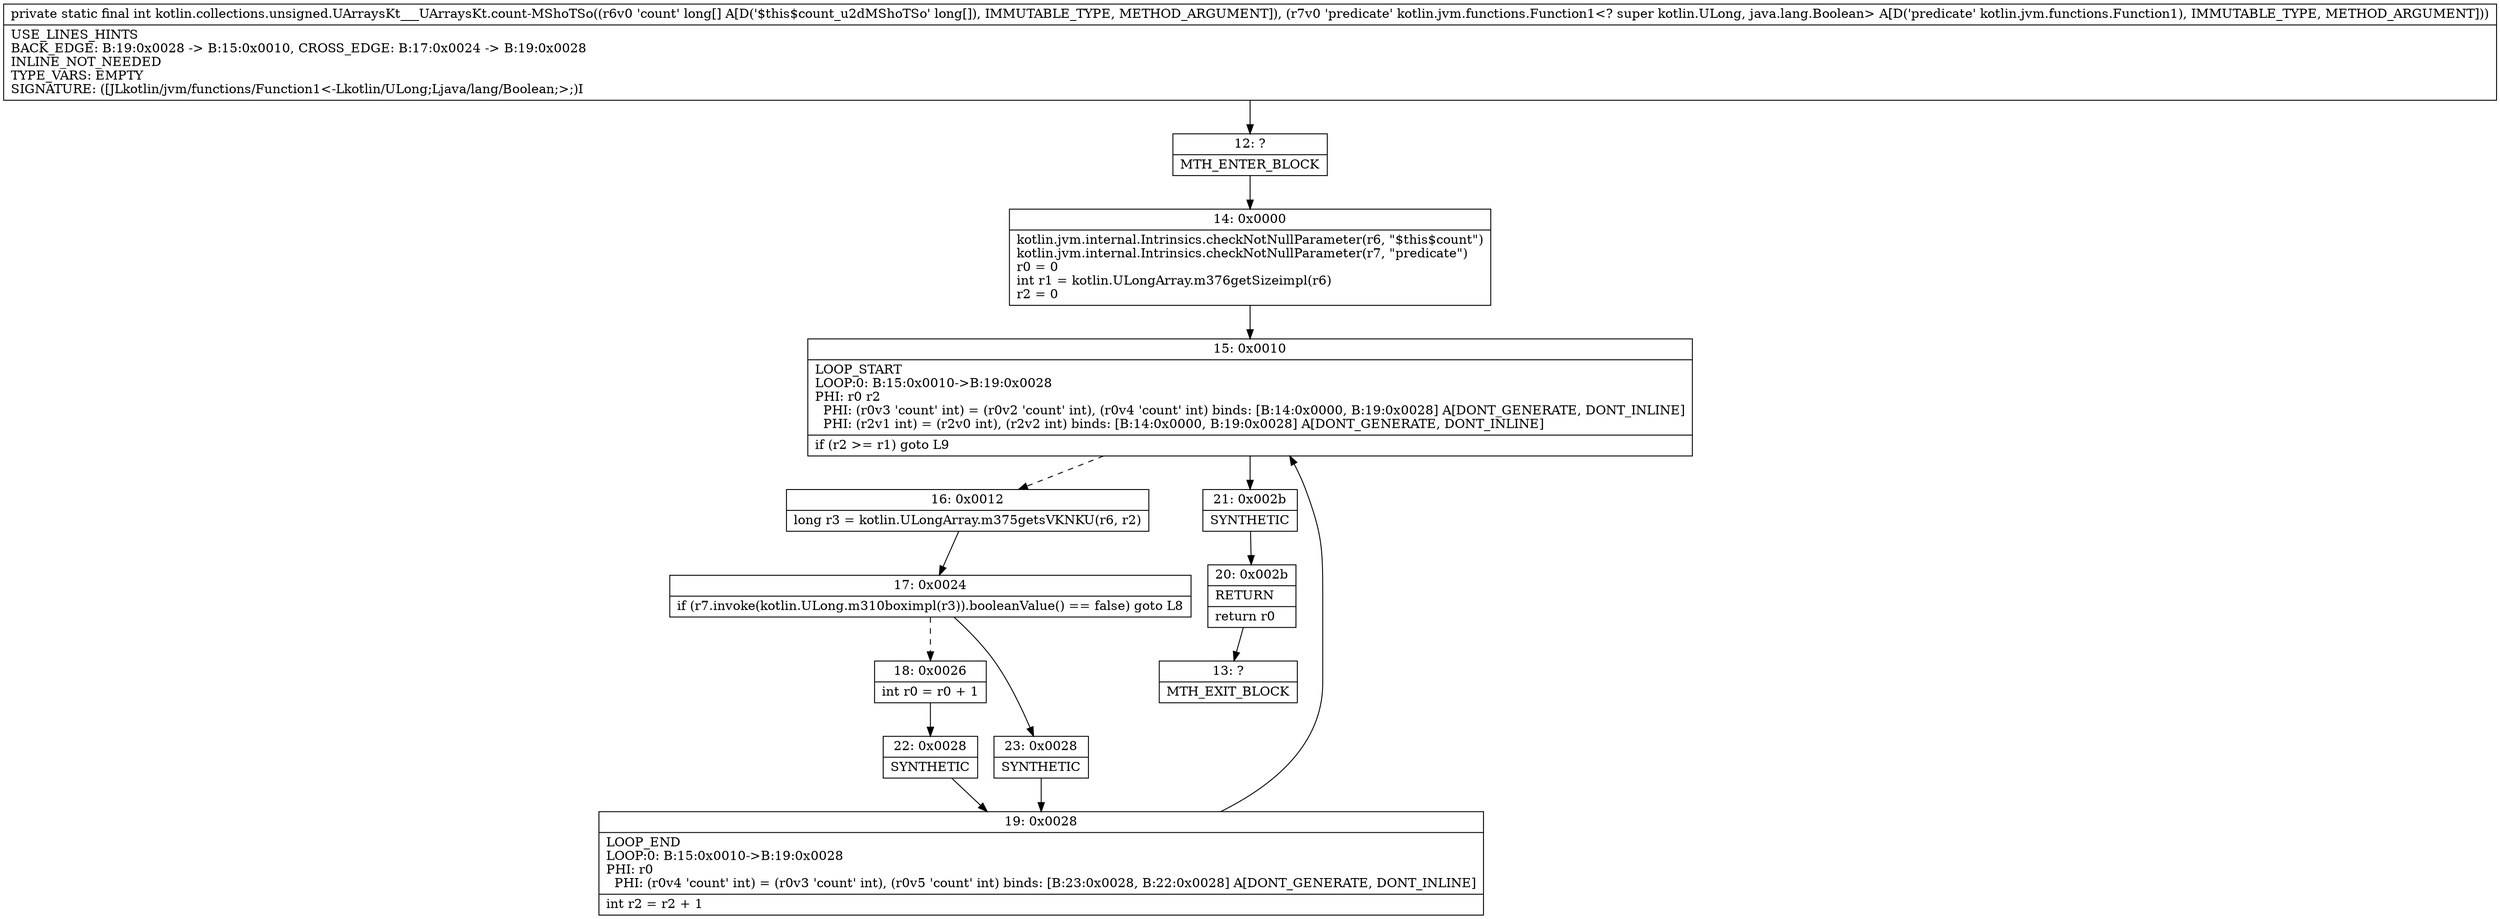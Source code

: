digraph "CFG forkotlin.collections.unsigned.UArraysKt___UArraysKt.count\-MShoTSo([JLkotlin\/jvm\/functions\/Function1;)I" {
Node_12 [shape=record,label="{12\:\ ?|MTH_ENTER_BLOCK\l}"];
Node_14 [shape=record,label="{14\:\ 0x0000|kotlin.jvm.internal.Intrinsics.checkNotNullParameter(r6, \"$this$count\")\lkotlin.jvm.internal.Intrinsics.checkNotNullParameter(r7, \"predicate\")\lr0 = 0\lint r1 = kotlin.ULongArray.m376getSizeimpl(r6)\lr2 = 0\l}"];
Node_15 [shape=record,label="{15\:\ 0x0010|LOOP_START\lLOOP:0: B:15:0x0010\-\>B:19:0x0028\lPHI: r0 r2 \l  PHI: (r0v3 'count' int) = (r0v2 'count' int), (r0v4 'count' int) binds: [B:14:0x0000, B:19:0x0028] A[DONT_GENERATE, DONT_INLINE]\l  PHI: (r2v1 int) = (r2v0 int), (r2v2 int) binds: [B:14:0x0000, B:19:0x0028] A[DONT_GENERATE, DONT_INLINE]\l|if (r2 \>= r1) goto L9\l}"];
Node_16 [shape=record,label="{16\:\ 0x0012|long r3 = kotlin.ULongArray.m375getsVKNKU(r6, r2)\l}"];
Node_17 [shape=record,label="{17\:\ 0x0024|if (r7.invoke(kotlin.ULong.m310boximpl(r3)).booleanValue() == false) goto L8\l}"];
Node_18 [shape=record,label="{18\:\ 0x0026|int r0 = r0 + 1\l}"];
Node_22 [shape=record,label="{22\:\ 0x0028|SYNTHETIC\l}"];
Node_19 [shape=record,label="{19\:\ 0x0028|LOOP_END\lLOOP:0: B:15:0x0010\-\>B:19:0x0028\lPHI: r0 \l  PHI: (r0v4 'count' int) = (r0v3 'count' int), (r0v5 'count' int) binds: [B:23:0x0028, B:22:0x0028] A[DONT_GENERATE, DONT_INLINE]\l|int r2 = r2 + 1\l}"];
Node_23 [shape=record,label="{23\:\ 0x0028|SYNTHETIC\l}"];
Node_21 [shape=record,label="{21\:\ 0x002b|SYNTHETIC\l}"];
Node_20 [shape=record,label="{20\:\ 0x002b|RETURN\l|return r0\l}"];
Node_13 [shape=record,label="{13\:\ ?|MTH_EXIT_BLOCK\l}"];
MethodNode[shape=record,label="{private static final int kotlin.collections.unsigned.UArraysKt___UArraysKt.count\-MShoTSo((r6v0 'count' long[] A[D('$this$count_u2dMShoTSo' long[]), IMMUTABLE_TYPE, METHOD_ARGUMENT]), (r7v0 'predicate' kotlin.jvm.functions.Function1\<? super kotlin.ULong, java.lang.Boolean\> A[D('predicate' kotlin.jvm.functions.Function1), IMMUTABLE_TYPE, METHOD_ARGUMENT]))  | USE_LINES_HINTS\lBACK_EDGE: B:19:0x0028 \-\> B:15:0x0010, CROSS_EDGE: B:17:0x0024 \-\> B:19:0x0028\lINLINE_NOT_NEEDED\lTYPE_VARS: EMPTY\lSIGNATURE: ([JLkotlin\/jvm\/functions\/Function1\<\-Lkotlin\/ULong;Ljava\/lang\/Boolean;\>;)I\l}"];
MethodNode -> Node_12;Node_12 -> Node_14;
Node_14 -> Node_15;
Node_15 -> Node_16[style=dashed];
Node_15 -> Node_21;
Node_16 -> Node_17;
Node_17 -> Node_18[style=dashed];
Node_17 -> Node_23;
Node_18 -> Node_22;
Node_22 -> Node_19;
Node_19 -> Node_15;
Node_23 -> Node_19;
Node_21 -> Node_20;
Node_20 -> Node_13;
}

